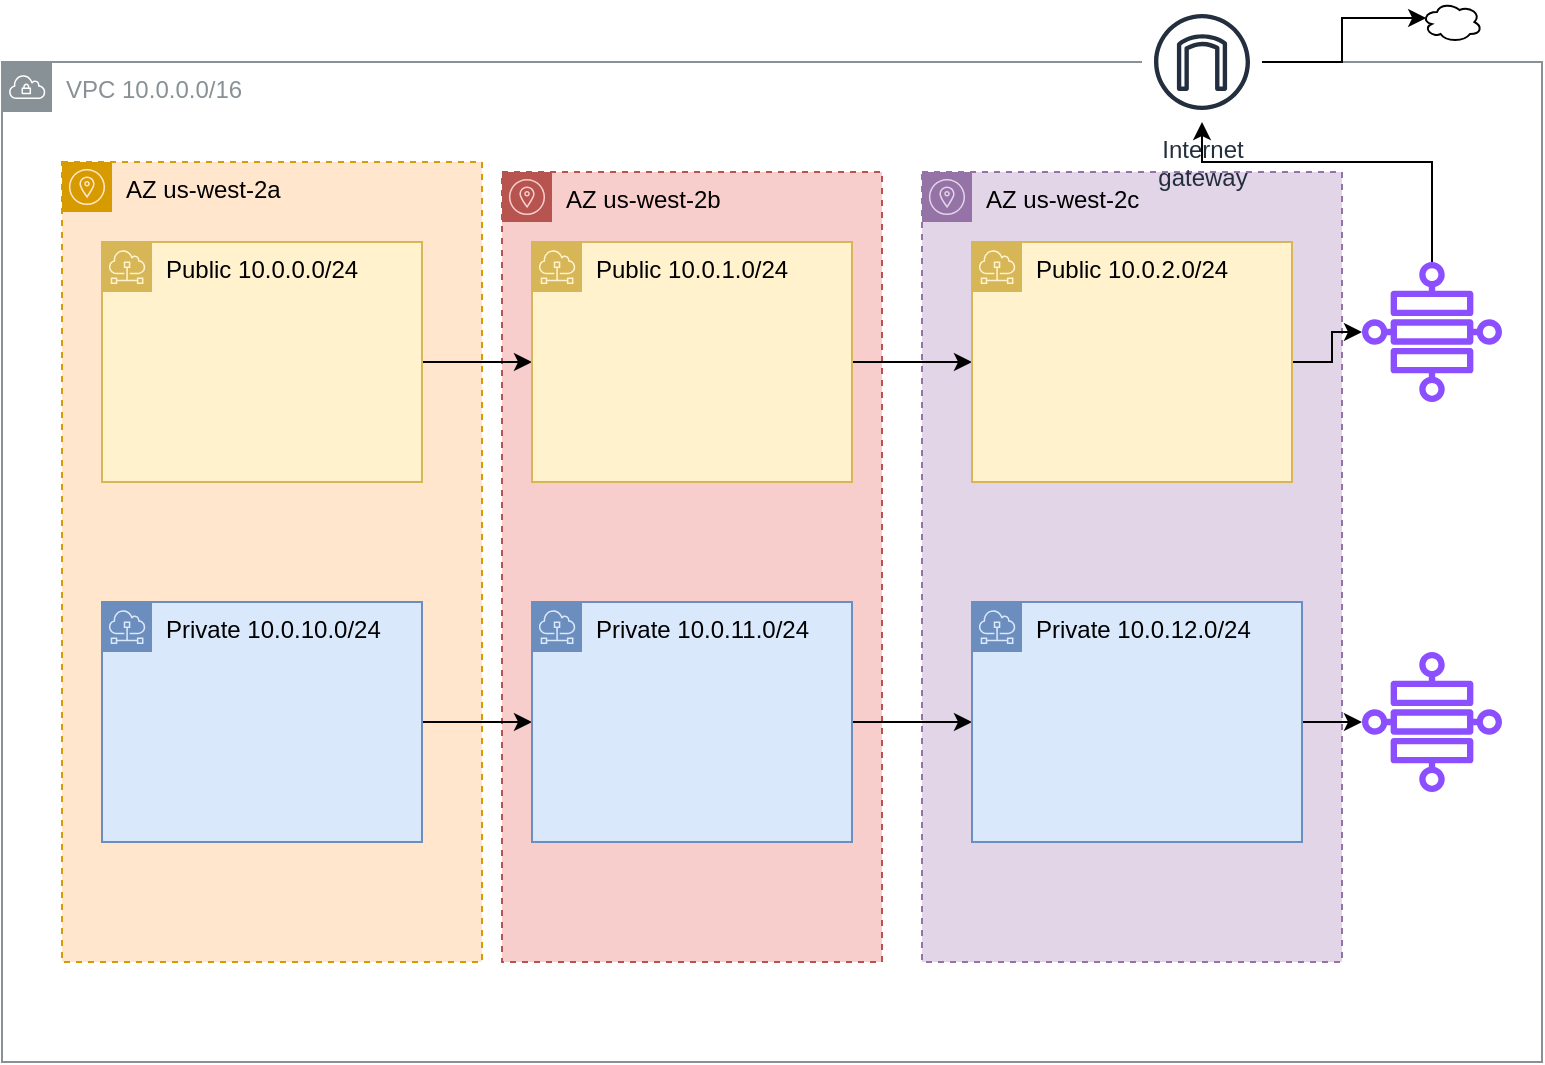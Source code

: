 <mxfile version="26.0.3">
  <diagram name="Page-1" id="vEkWbZVgikMAgtwKRkSv">
    <mxGraphModel dx="932" dy="554" grid="1" gridSize="10" guides="1" tooltips="1" connect="1" arrows="1" fold="1" page="1" pageScale="1" pageWidth="850" pageHeight="1100" math="0" shadow="0">
      <root>
        <mxCell id="0" />
        <mxCell id="1" parent="0" />
        <mxCell id="XlAGAPCkgzhU8pyfM2_S-1" value="VPC 10.0.0.0/16" style="sketch=0;outlineConnect=0;gradientColor=none;html=1;whiteSpace=wrap;fontSize=12;fontStyle=0;shape=mxgraph.aws4.group;grIcon=mxgraph.aws4.group_vpc;strokeColor=#879196;fillColor=none;verticalAlign=top;align=left;spacingLeft=30;fontColor=#879196;dashed=0;" vertex="1" parent="1">
          <mxGeometry x="100" y="30" width="770" height="500" as="geometry" />
        </mxCell>
        <mxCell id="XlAGAPCkgzhU8pyfM2_S-2" value="AZ us-west-2a" style="sketch=0;outlineConnect=0;html=1;whiteSpace=wrap;fontSize=12;fontStyle=0;shape=mxgraph.aws4.group;grIcon=mxgraph.aws4.group_availability_zone;strokeColor=#d79b00;fillColor=#ffe6cc;verticalAlign=top;align=left;spacingLeft=30;dashed=1;" vertex="1" parent="1">
          <mxGeometry x="130" y="80" width="210" height="400" as="geometry" />
        </mxCell>
        <mxCell id="XlAGAPCkgzhU8pyfM2_S-3" value="AZ us-west-2b" style="sketch=0;outlineConnect=0;html=1;whiteSpace=wrap;fontSize=12;fontStyle=0;shape=mxgraph.aws4.group;grIcon=mxgraph.aws4.group_availability_zone;strokeColor=#b85450;fillColor=#f8cecc;verticalAlign=top;align=left;spacingLeft=30;dashed=1;" vertex="1" parent="1">
          <mxGeometry x="350" y="85" width="190" height="395" as="geometry" />
        </mxCell>
        <mxCell id="XlAGAPCkgzhU8pyfM2_S-4" value="AZ us-west-2c" style="sketch=0;outlineConnect=0;html=1;whiteSpace=wrap;fontSize=12;fontStyle=0;shape=mxgraph.aws4.group;grIcon=mxgraph.aws4.group_availability_zone;strokeColor=#9673a6;fillColor=#e1d5e7;verticalAlign=top;align=left;spacingLeft=30;dashed=1;" vertex="1" parent="1">
          <mxGeometry x="560" y="85" width="210" height="395" as="geometry" />
        </mxCell>
        <mxCell id="XlAGAPCkgzhU8pyfM2_S-17" style="edgeStyle=orthogonalEdgeStyle;rounded=0;orthogonalLoop=1;jettySize=auto;html=1;" edge="1" parent="1" source="XlAGAPCkgzhU8pyfM2_S-5" target="XlAGAPCkgzhU8pyfM2_S-7">
          <mxGeometry relative="1" as="geometry" />
        </mxCell>
        <mxCell id="XlAGAPCkgzhU8pyfM2_S-5" value="Public 10.0.0.0/24" style="sketch=0;outlineConnect=0;html=1;whiteSpace=wrap;fontSize=12;fontStyle=0;shape=mxgraph.aws4.group;grIcon=mxgraph.aws4.group_subnet;strokeColor=#d6b656;fillColor=#fff2cc;verticalAlign=top;align=left;spacingLeft=30;dashed=0;" vertex="1" parent="1">
          <mxGeometry x="150" y="120" width="160" height="120" as="geometry" />
        </mxCell>
        <mxCell id="XlAGAPCkgzhU8pyfM2_S-20" style="edgeStyle=orthogonalEdgeStyle;rounded=0;orthogonalLoop=1;jettySize=auto;html=1;" edge="1" parent="1" source="XlAGAPCkgzhU8pyfM2_S-6" target="XlAGAPCkgzhU8pyfM2_S-8">
          <mxGeometry relative="1" as="geometry" />
        </mxCell>
        <mxCell id="XlAGAPCkgzhU8pyfM2_S-6" value="Private 10.0.10.0/24" style="sketch=0;outlineConnect=0;html=1;whiteSpace=wrap;fontSize=12;fontStyle=0;shape=mxgraph.aws4.group;grIcon=mxgraph.aws4.group_subnet;strokeColor=#6c8ebf;fillColor=#dae8fc;verticalAlign=top;align=left;spacingLeft=30;dashed=0;" vertex="1" parent="1">
          <mxGeometry x="150" y="300" width="160" height="120" as="geometry" />
        </mxCell>
        <mxCell id="XlAGAPCkgzhU8pyfM2_S-18" style="edgeStyle=orthogonalEdgeStyle;rounded=0;orthogonalLoop=1;jettySize=auto;html=1;" edge="1" parent="1" source="XlAGAPCkgzhU8pyfM2_S-7" target="XlAGAPCkgzhU8pyfM2_S-9">
          <mxGeometry relative="1" as="geometry" />
        </mxCell>
        <mxCell id="XlAGAPCkgzhU8pyfM2_S-7" value="Public 10.0.1.0/24" style="sketch=0;outlineConnect=0;html=1;whiteSpace=wrap;fontSize=12;fontStyle=0;shape=mxgraph.aws4.group;grIcon=mxgraph.aws4.group_subnet;strokeColor=#d6b656;fillColor=#fff2cc;verticalAlign=top;align=left;spacingLeft=30;dashed=0;" vertex="1" parent="1">
          <mxGeometry x="365" y="120" width="160" height="120" as="geometry" />
        </mxCell>
        <mxCell id="XlAGAPCkgzhU8pyfM2_S-21" style="edgeStyle=orthogonalEdgeStyle;rounded=0;orthogonalLoop=1;jettySize=auto;html=1;" edge="1" parent="1" source="XlAGAPCkgzhU8pyfM2_S-8" target="XlAGAPCkgzhU8pyfM2_S-10">
          <mxGeometry relative="1" as="geometry" />
        </mxCell>
        <mxCell id="XlAGAPCkgzhU8pyfM2_S-8" value="Private 10.0.11.0/24" style="sketch=0;outlineConnect=0;html=1;whiteSpace=wrap;fontSize=12;fontStyle=0;shape=mxgraph.aws4.group;grIcon=mxgraph.aws4.group_subnet;strokeColor=#6c8ebf;fillColor=#dae8fc;verticalAlign=top;align=left;spacingLeft=30;dashed=0;" vertex="1" parent="1">
          <mxGeometry x="365" y="300" width="160" height="120" as="geometry" />
        </mxCell>
        <mxCell id="XlAGAPCkgzhU8pyfM2_S-19" style="edgeStyle=orthogonalEdgeStyle;rounded=0;orthogonalLoop=1;jettySize=auto;html=1;" edge="1" parent="1" source="XlAGAPCkgzhU8pyfM2_S-9" target="XlAGAPCkgzhU8pyfM2_S-12">
          <mxGeometry relative="1" as="geometry" />
        </mxCell>
        <mxCell id="XlAGAPCkgzhU8pyfM2_S-9" value="Public 10.0.2.0/24" style="sketch=0;outlineConnect=0;html=1;whiteSpace=wrap;fontSize=12;fontStyle=0;shape=mxgraph.aws4.group;grIcon=mxgraph.aws4.group_subnet;strokeColor=#d6b656;fillColor=#fff2cc;verticalAlign=top;align=left;spacingLeft=30;dashed=0;" vertex="1" parent="1">
          <mxGeometry x="585" y="120" width="160" height="120" as="geometry" />
        </mxCell>
        <mxCell id="XlAGAPCkgzhU8pyfM2_S-22" style="edgeStyle=orthogonalEdgeStyle;rounded=0;orthogonalLoop=1;jettySize=auto;html=1;" edge="1" parent="1" source="XlAGAPCkgzhU8pyfM2_S-10" target="XlAGAPCkgzhU8pyfM2_S-13">
          <mxGeometry relative="1" as="geometry" />
        </mxCell>
        <mxCell id="XlAGAPCkgzhU8pyfM2_S-10" value="Private 10.0.12.0/24" style="sketch=0;outlineConnect=0;html=1;whiteSpace=wrap;fontSize=12;fontStyle=0;shape=mxgraph.aws4.group;grIcon=mxgraph.aws4.group_subnet;strokeColor=#6c8ebf;fillColor=#dae8fc;verticalAlign=top;align=left;spacingLeft=30;dashed=0;" vertex="1" parent="1">
          <mxGeometry x="585" y="300" width="165" height="120" as="geometry" />
        </mxCell>
        <mxCell id="XlAGAPCkgzhU8pyfM2_S-11" value="Internet&#xa;gateway" style="sketch=0;outlineConnect=0;fontColor=#232F3E;gradientColor=none;strokeColor=#232F3E;fillColor=#ffffff;dashed=0;verticalLabelPosition=bottom;verticalAlign=top;align=center;html=1;fontSize=12;fontStyle=0;aspect=fixed;shape=mxgraph.aws4.resourceIcon;resIcon=mxgraph.aws4.internet_gateway;" vertex="1" parent="1">
          <mxGeometry x="670" width="60" height="60" as="geometry" />
        </mxCell>
        <mxCell id="XlAGAPCkgzhU8pyfM2_S-16" style="edgeStyle=orthogonalEdgeStyle;rounded=0;orthogonalLoop=1;jettySize=auto;html=1;" edge="1" parent="1" source="XlAGAPCkgzhU8pyfM2_S-12" target="XlAGAPCkgzhU8pyfM2_S-11">
          <mxGeometry relative="1" as="geometry">
            <Array as="points">
              <mxPoint x="815" y="80" />
              <mxPoint x="700" y="80" />
            </Array>
          </mxGeometry>
        </mxCell>
        <mxCell id="XlAGAPCkgzhU8pyfM2_S-12" value="" style="sketch=0;outlineConnect=0;fontColor=#232F3E;gradientColor=none;fillColor=#8C4FFF;strokeColor=none;dashed=0;verticalLabelPosition=bottom;verticalAlign=top;align=center;html=1;fontSize=12;fontStyle=0;aspect=fixed;pointerEvents=1;shape=mxgraph.aws4.cloud_wan_transit_gateway_route_table_attachment;" vertex="1" parent="1">
          <mxGeometry x="780" y="130" width="70" height="70" as="geometry" />
        </mxCell>
        <mxCell id="XlAGAPCkgzhU8pyfM2_S-13" value="" style="sketch=0;outlineConnect=0;fontColor=#232F3E;gradientColor=none;fillColor=#8C4FFF;strokeColor=none;dashed=0;verticalLabelPosition=bottom;verticalAlign=top;align=center;html=1;fontSize=12;fontStyle=0;aspect=fixed;pointerEvents=1;shape=mxgraph.aws4.cloud_wan_transit_gateway_route_table_attachment;" vertex="1" parent="1">
          <mxGeometry x="780" y="325" width="70" height="70" as="geometry" />
        </mxCell>
        <mxCell id="XlAGAPCkgzhU8pyfM2_S-14" value="" style="ellipse;shape=cloud;whiteSpace=wrap;html=1;" vertex="1" parent="1">
          <mxGeometry x="810" width="30" height="20" as="geometry" />
        </mxCell>
        <mxCell id="XlAGAPCkgzhU8pyfM2_S-15" style="edgeStyle=orthogonalEdgeStyle;rounded=0;orthogonalLoop=1;jettySize=auto;html=1;entryX=0.07;entryY=0.4;entryDx=0;entryDy=0;entryPerimeter=0;" edge="1" parent="1" source="XlAGAPCkgzhU8pyfM2_S-11" target="XlAGAPCkgzhU8pyfM2_S-14">
          <mxGeometry relative="1" as="geometry" />
        </mxCell>
      </root>
    </mxGraphModel>
  </diagram>
</mxfile>

